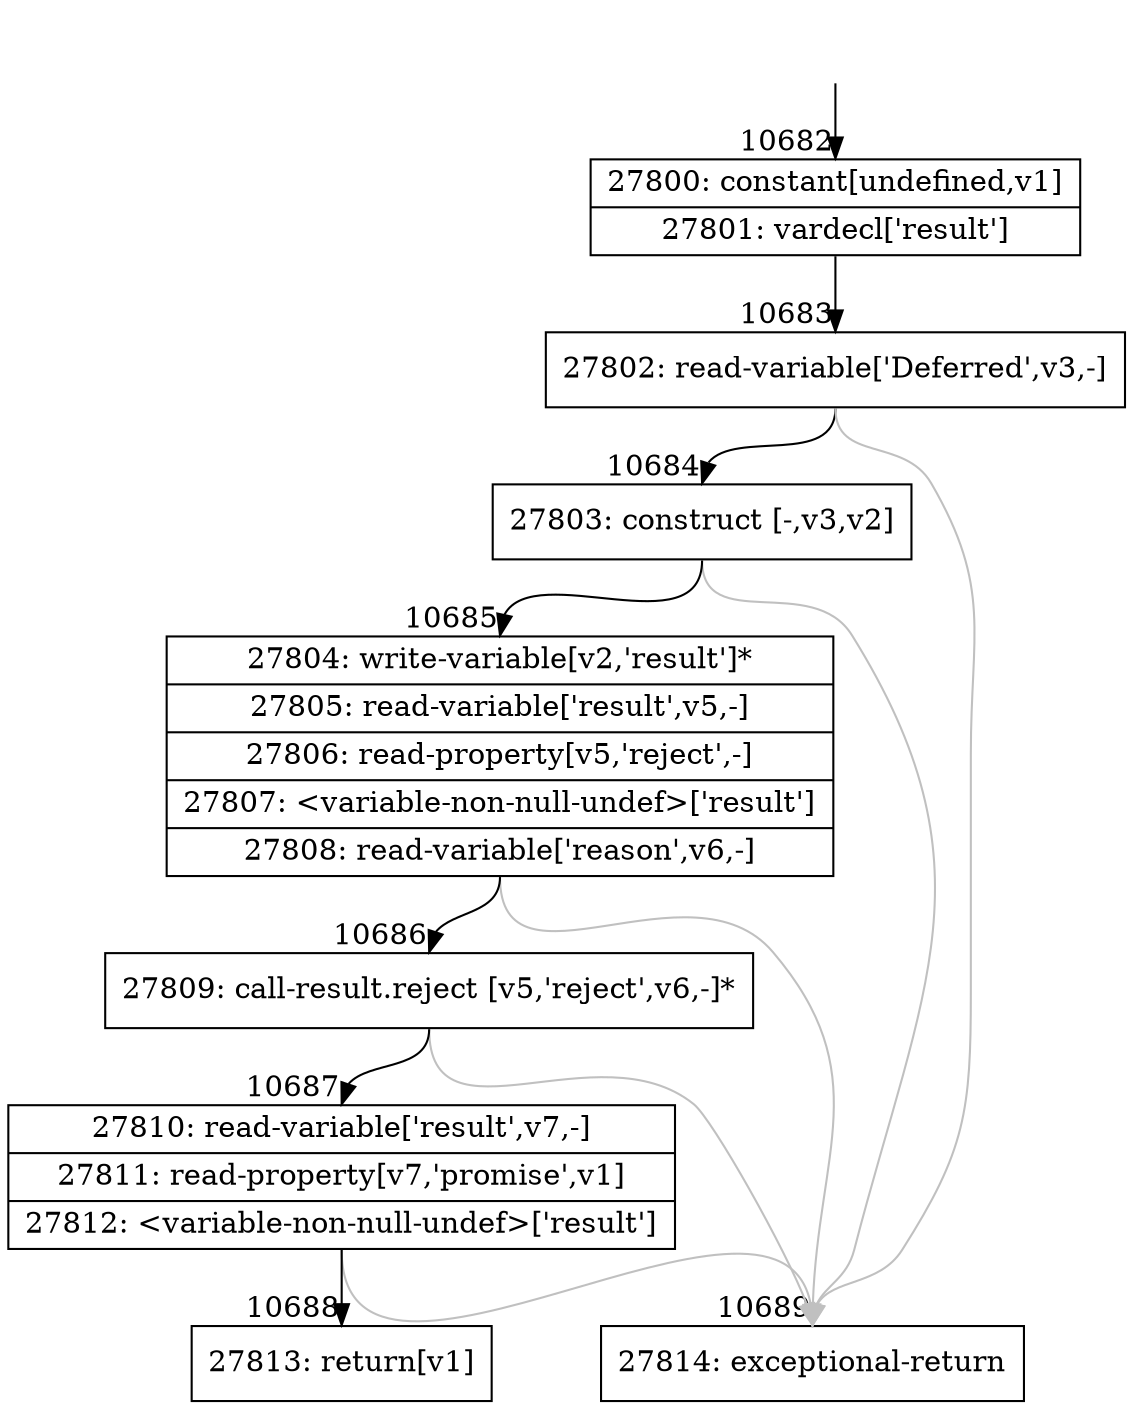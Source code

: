 digraph {
rankdir="TD"
BB_entry820[shape=none,label=""];
BB_entry820 -> BB10682 [tailport=s, headport=n, headlabel="    10682"]
BB10682 [shape=record label="{27800: constant[undefined,v1]|27801: vardecl['result']}" ] 
BB10682 -> BB10683 [tailport=s, headport=n, headlabel="      10683"]
BB10683 [shape=record label="{27802: read-variable['Deferred',v3,-]}" ] 
BB10683 -> BB10684 [tailport=s, headport=n, headlabel="      10684"]
BB10683 -> BB10689 [tailport=s, headport=n, color=gray, headlabel="      10689"]
BB10684 [shape=record label="{27803: construct [-,v3,v2]}" ] 
BB10684 -> BB10685 [tailport=s, headport=n, headlabel="      10685"]
BB10684 -> BB10689 [tailport=s, headport=n, color=gray]
BB10685 [shape=record label="{27804: write-variable[v2,'result']*|27805: read-variable['result',v5,-]|27806: read-property[v5,'reject',-]|27807: \<variable-non-null-undef\>['result']|27808: read-variable['reason',v6,-]}" ] 
BB10685 -> BB10686 [tailport=s, headport=n, headlabel="      10686"]
BB10685 -> BB10689 [tailport=s, headport=n, color=gray]
BB10686 [shape=record label="{27809: call-result.reject [v5,'reject',v6,-]*}" ] 
BB10686 -> BB10687 [tailport=s, headport=n, headlabel="      10687"]
BB10686 -> BB10689 [tailport=s, headport=n, color=gray]
BB10687 [shape=record label="{27810: read-variable['result',v7,-]|27811: read-property[v7,'promise',v1]|27812: \<variable-non-null-undef\>['result']}" ] 
BB10687 -> BB10688 [tailport=s, headport=n, headlabel="      10688"]
BB10687 -> BB10689 [tailport=s, headport=n, color=gray]
BB10688 [shape=record label="{27813: return[v1]}" ] 
BB10689 [shape=record label="{27814: exceptional-return}" ] 
//#$~ 14700
}

